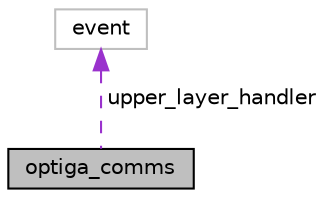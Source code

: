 digraph "optiga_comms"
{
 // LATEX_PDF_SIZE
  edge [fontname="Helvetica",fontsize="10",labelfontname="Helvetica",labelfontsize="10"];
  node [fontname="Helvetica",fontsize="10",shape=record];
  Node1 [label="optiga_comms",height=0.2,width=0.4,color="black", fillcolor="grey75", style="filled", fontcolor="black",tooltip="Optiga comms structure."];
  Node2 -> Node1 [dir="back",color="darkorchid3",fontsize="10",style="dashed",label=" upper_layer_handler" ,fontname="Helvetica"];
  Node2 [label="event",height=0.2,width=0.4,color="grey75", fillcolor="white", style="filled",tooltip=" "];
}
